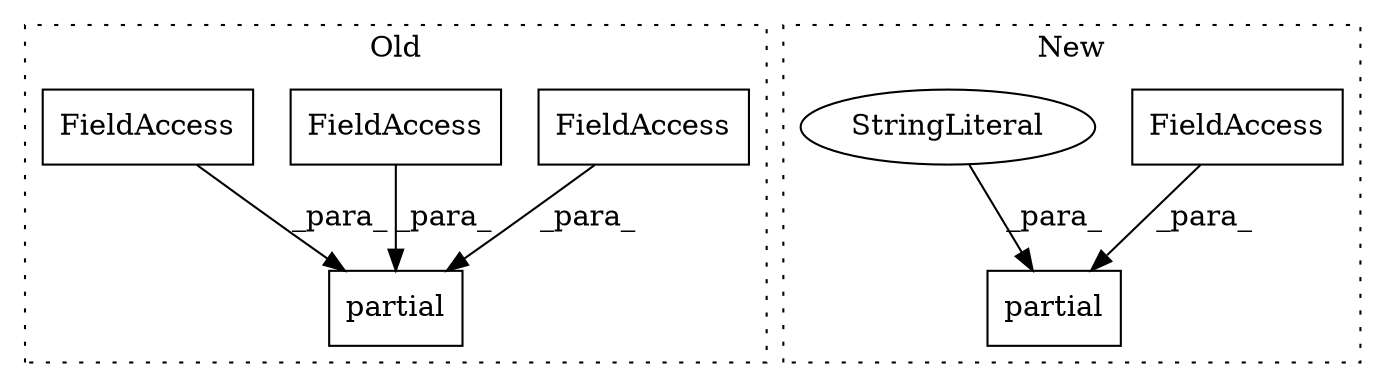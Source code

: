digraph G {
subgraph cluster0 {
1 [label="partial" a="32" s="3999,4069" l="8,1" shape="box"];
3 [label="FieldAccess" a="22" s="4035" l="8" shape="box"];
4 [label="FieldAccess" a="22" s="4044" l="12" shape="box"];
5 [label="FieldAccess" a="22" s="4057" l="12" shape="box"];
label = "Old";
style="dotted";
}
subgraph cluster1 {
2 [label="partial" a="32" s="5588,5623" l="8,1" shape="box"];
6 [label="FieldAccess" a="22" s="5596" l="19" shape="box"];
7 [label="StringLiteral" a="45" s="5616" l="7" shape="ellipse"];
label = "New";
style="dotted";
}
3 -> 1 [label="_para_"];
4 -> 1 [label="_para_"];
5 -> 1 [label="_para_"];
6 -> 2 [label="_para_"];
7 -> 2 [label="_para_"];
}